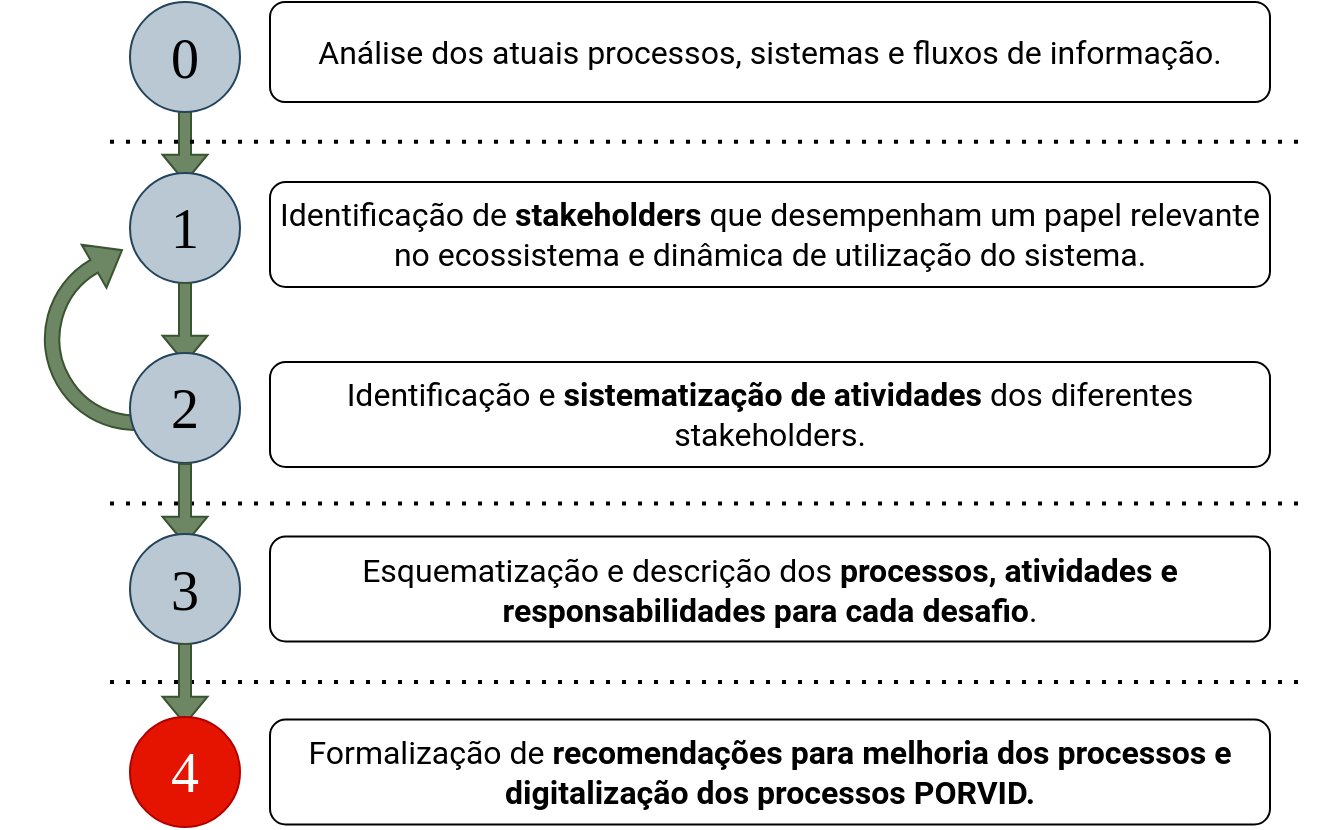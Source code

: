 <mxfile version="15.8.7" type="device" pages="2"><diagram id="vOiLiHTchJWyG5rr7u50" name="Metodologia"><mxGraphModel dx="760" dy="618" grid="1" gridSize="10" guides="1" tooltips="1" connect="1" arrows="1" fold="1" page="1" pageScale="1" pageWidth="1654" pageHeight="1169" math="0" shadow="0"><root><mxCell id="0"/><mxCell id="1" parent="0"/><mxCell id="b5DcUwUmVqrLV5Ib8g4v-7" value="" style="html=1;shadow=0;dashed=0;align=center;verticalAlign=middle;shape=mxgraph.arrows2.uTurnArrow;dy=3.65;arrowHead=24.79;dx2=16.1;fontSize=16;fillColor=#6d8764;strokeColor=#3A5431;rotation=-30;fontColor=#ffffff;" parent="1" vertex="1"><mxGeometry x="50" y="172.5" width="20" height="100" as="geometry"/></mxCell><mxCell id="b5DcUwUmVqrLV5Ib8g4v-11" value="" style="shape=singleArrow;direction=south;whiteSpace=wrap;html=1;fontSize=16;align=center;fillColor=#6d8764;strokeColor=#3A5431;arrowWidth=0.267;arrowSize=0.342;fontColor=#ffffff;" parent="1" vertex="1"><mxGeometry x="106.25" y="90" width="22.5" height="40" as="geometry"/></mxCell><mxCell id="b5DcUwUmVqrLV5Ib8g4v-12" value="0" style="ellipse;whiteSpace=wrap;html=1;aspect=fixed;fontSize=28;align=center;fillColor=#bac8d3;strokeColor=#23445d;verticalAlign=middle;fontFamily=Cairo;fontSource=https%3A%2F%2Ffonts.googleapis.com%2Fcss%3Ffamily%3DCairo;" parent="1" vertex="1"><mxGeometry x="90" y="40" width="55" height="55" as="geometry"/></mxCell><mxCell id="b5DcUwUmVqrLV5Ib8g4v-14" value="" style="endArrow=none;dashed=1;html=1;dashPattern=1 3;strokeWidth=2;fontSize=17;" parent="1" edge="1"><mxGeometry width="50" height="50" relative="1" as="geometry"><mxPoint x="80" y="109.9" as="sourcePoint"/><mxPoint x="680" y="109.9" as="targetPoint"/></mxGeometry></mxCell><mxCell id="b5DcUwUmVqrLV5Ib8g4v-19" value="" style="endArrow=none;dashed=1;html=1;dashPattern=1 3;strokeWidth=2;fontSize=17;" parent="1" edge="1"><mxGeometry width="50" height="50" relative="1" as="geometry"><mxPoint x="80" y="380" as="sourcePoint"/><mxPoint x="680" y="380" as="targetPoint"/></mxGeometry></mxCell><mxCell id="b5DcUwUmVqrLV5Ib8g4v-29" value="Análise dos atuais processos, sistemas e fluxos de informação." style="rounded=1;whiteSpace=wrap;html=1;fontSize=16;align=center;fontFamily=Roboto;fontSource=https%3A%2F%2Ffonts.googleapis.com%2Fcss%3Ffamily%3DRoboto;" parent="1" vertex="1"><mxGeometry x="160" y="40" width="500" height="50" as="geometry"/></mxCell><mxCell id="b5DcUwUmVqrLV5Ib8g4v-30" value="Identificação de &lt;b&gt;stakeholders&lt;/b&gt; que desempenham um papel relevante no ecossistema e dinâmica de utilização do sistema." style="rounded=1;whiteSpace=wrap;html=1;fontSize=16;align=center;fontFamily=Roboto;fontSource=https%3A%2F%2Ffonts.googleapis.com%2Fcss%3Ffamily%3DRoboto;" parent="1" vertex="1"><mxGeometry x="160" y="130" width="500" height="52.5" as="geometry"/></mxCell><mxCell id="b5DcUwUmVqrLV5Ib8g4v-34" value="Identificação e &lt;b&gt;sistematização de atividades&lt;/b&gt;&amp;nbsp;dos diferentes stakeholders." style="rounded=1;whiteSpace=wrap;html=1;fontSize=16;align=center;fontFamily=Roboto;fontSource=https%3A%2F%2Ffonts.googleapis.com%2Fcss%3Ffamily%3DRoboto;" parent="1" vertex="1"><mxGeometry x="160" y="220" width="500" height="52.5" as="geometry"/></mxCell><mxCell id="b5DcUwUmVqrLV5Ib8g4v-35" value="Esquematização e descrição&amp;nbsp;dos &lt;b&gt;processos, atividades e responsabilidades para cada desafio&lt;/b&gt;." style="rounded=1;whiteSpace=wrap;html=1;fontSize=16;align=center;fontFamily=Roboto;fontSource=https%3A%2F%2Ffonts.googleapis.com%2Fcss%3Ffamily%3DRoboto;" parent="1" vertex="1"><mxGeometry x="160" y="307.25" width="500" height="52.5" as="geometry"/></mxCell><mxCell id="b5DcUwUmVqrLV5Ib8g4v-36" value="Formalização de &lt;b&gt;recomendações para melhoria dos processos e digitalização dos processos PORVID.&lt;/b&gt;" style="rounded=1;whiteSpace=wrap;html=1;fontSize=16;align=center;fontFamily=Roboto;fontSource=https%3A%2F%2Ffonts.googleapis.com%2Fcss%3Ffamily%3DRoboto;" parent="1" vertex="1"><mxGeometry x="160" y="398.75" width="500" height="52.5" as="geometry"/></mxCell><mxCell id="b5DcUwUmVqrLV5Ib8g4v-37" value="" style="endArrow=none;dashed=1;html=1;dashPattern=1 3;strokeWidth=2;fontSize=17;" parent="1" edge="1"><mxGeometry width="50" height="50" relative="1" as="geometry"><mxPoint x="80" y="290.76" as="sourcePoint"/><mxPoint x="680" y="290.76" as="targetPoint"/></mxGeometry></mxCell><mxCell id="b5DcUwUmVqrLV5Ib8g4v-38" value="1" style="ellipse;whiteSpace=wrap;html=1;aspect=fixed;fontSize=28;align=center;fillColor=#bac8d3;strokeColor=#23445d;verticalAlign=middle;fontFamily=Cairo;fontSource=https%3A%2F%2Ffonts.googleapis.com%2Fcss%3Ffamily%3DCairo;" parent="1" vertex="1"><mxGeometry x="90" y="125.5" width="55" height="55" as="geometry"/></mxCell><mxCell id="b5DcUwUmVqrLV5Ib8g4v-41" value="" style="shape=singleArrow;direction=south;whiteSpace=wrap;html=1;fontSize=16;align=center;fillColor=#6d8764;strokeColor=#3A5431;arrowWidth=0.267;arrowSize=0.342;fontColor=#ffffff;" parent="1" vertex="1"><mxGeometry x="106.25" y="180.5" width="22.5" height="40" as="geometry"/></mxCell><mxCell id="b5DcUwUmVqrLV5Ib8g4v-39" value="2" style="ellipse;whiteSpace=wrap;html=1;aspect=fixed;fontSize=28;align=center;fillColor=#bac8d3;strokeColor=#23445d;verticalAlign=middle;fontFamily=Cairo;fontSource=https%3A%2F%2Ffonts.googleapis.com%2Fcss%3Ffamily%3DCairo;" parent="1" vertex="1"><mxGeometry x="90" y="215.5" width="55" height="55" as="geometry"/></mxCell><mxCell id="b5DcUwUmVqrLV5Ib8g4v-43" value="" style="shape=singleArrow;direction=south;whiteSpace=wrap;html=1;fontSize=16;align=center;fillColor=#6d8764;strokeColor=#3A5431;arrowWidth=0.267;arrowSize=0.342;fontColor=#ffffff;" parent="1" vertex="1"><mxGeometry x="106.25" y="271" width="22.5" height="40" as="geometry"/></mxCell><mxCell id="b5DcUwUmVqrLV5Ib8g4v-42" value="3" style="ellipse;whiteSpace=wrap;html=1;aspect=fixed;fontSize=28;align=center;fillColor=#bac8d3;strokeColor=#23445d;verticalAlign=middle;fontFamily=Cairo;fontSource=https%3A%2F%2Ffonts.googleapis.com%2Fcss%3Ffamily%3DCairo;" parent="1" vertex="1"><mxGeometry x="90" y="306" width="55" height="55" as="geometry"/></mxCell><mxCell id="b5DcUwUmVqrLV5Ib8g4v-45" value="" style="shape=singleArrow;direction=south;whiteSpace=wrap;html=1;fontSize=16;align=center;fillColor=#6d8764;strokeColor=#3A5431;arrowWidth=0.267;arrowSize=0.342;fontColor=#ffffff;" parent="1" vertex="1"><mxGeometry x="106.25" y="361" width="22.5" height="40" as="geometry"/></mxCell><mxCell id="b5DcUwUmVqrLV5Ib8g4v-44" value="4" style="ellipse;whiteSpace=wrap;html=1;aspect=fixed;fontSize=28;align=center;fillColor=#e51400;strokeColor=#B20000;verticalAlign=middle;fontFamily=Cairo;fontSource=https%3A%2F%2Ffonts.googleapis.com%2Fcss%3Ffamily%3DCairo;fontColor=#ffffff;" parent="1" vertex="1"><mxGeometry x="90" y="397.5" width="55" height="55" as="geometry"/></mxCell></root></mxGraphModel></diagram><diagram id="HIuJg13JtoECa12HH7DJ" name="Modelo Dados"><mxGraphModel dx="2031" dy="1149" grid="1" gridSize="10" guides="1" tooltips="1" connect="1" arrows="1" fold="1" page="1" pageScale="1" pageWidth="1654" pageHeight="1169" math="0" shadow="0"><root><mxCell id="xfrwH1zsUmSSwMuZwdqn-0"/><mxCell id="xfrwH1zsUmSSwMuZwdqn-1" parent="xfrwH1zsUmSSwMuZwdqn-0"/><mxCell id="C9nhMGc-4jMR0TBfXfpE-0" value="1..*" style="rounded=0;orthogonalLoop=1;jettySize=auto;html=1;fontFamily=Roboto;fontSource=https%3A%2F%2Ffonts.googleapis.com%2Fcss%3Ffamily%3DRoboto;fontSize=15;endArrow=none;endFill=0;labelBackgroundColor=none;" edge="1" parent="xfrwH1zsUmSSwMuZwdqn-1" source="C9nhMGc-4jMR0TBfXfpE-1" target="C9nhMGc-4jMR0TBfXfpE-5"><mxGeometry x="-0.774" y="-20" relative="1" as="geometry"><mxPoint as="offset"/></mxGeometry></mxCell><mxCell id="C9nhMGc-4jMR0TBfXfpE-1" value="payload" style="swimlane;fontStyle=2;childLayout=stackLayout;horizontal=1;startSize=26;fillColor=none;horizontalStack=0;resizeParent=1;resizeParentMax=0;resizeLast=0;collapsible=1;marginBottom=0;fontFamily=Roboto;fontSource=https%3A%2F%2Ffonts.googleapis.com%2Fcss%3Ffamily%3DRoboto;fontSize=15;" vertex="1" parent="xfrwH1zsUmSSwMuZwdqn-1"><mxGeometry x="40" y="40" width="180" height="104" as="geometry"/></mxCell><mxCell id="C9nhMGc-4jMR0TBfXfpE-2" value="+ geocode: string" style="text;strokeColor=none;fillColor=none;align=left;verticalAlign=top;spacingLeft=4;spacingRight=4;overflow=hidden;rotatable=0;points=[[0,0.5],[1,0.5]];portConstraint=eastwest;fontFamily=Roboto;fontSource=https%3A%2F%2Ffonts.googleapis.com%2Fcss%3Ffamily%3DRoboto;fontSize=15;" vertex="1" parent="C9nhMGc-4jMR0TBfXfpE-1"><mxGeometry y="26" width="180" height="26" as="geometry"/></mxCell><mxCell id="C9nhMGc-4jMR0TBfXfpE-3" value="+ variety: string" style="text;strokeColor=none;fillColor=none;align=left;verticalAlign=top;spacingLeft=4;spacingRight=4;overflow=hidden;rotatable=0;points=[[0,0.5],[1,0.5]];portConstraint=eastwest;fontFamily=Roboto;fontSource=https%3A%2F%2Ffonts.googleapis.com%2Fcss%3Ffamily%3DRoboto;fontSize=15;" vertex="1" parent="C9nhMGc-4jMR0TBfXfpE-1"><mxGeometry y="52" width="180" height="26" as="geometry"/></mxCell><mxCell id="C9nhMGc-4jMR0TBfXfpE-4" value="+ year: int" style="text;strokeColor=none;fillColor=none;align=left;verticalAlign=top;spacingLeft=4;spacingRight=4;overflow=hidden;rotatable=0;points=[[0,0.5],[1,0.5]];portConstraint=eastwest;fontFamily=Roboto;fontSource=https%3A%2F%2Ffonts.googleapis.com%2Fcss%3Ffamily%3DRoboto;fontSize=15;" vertex="1" parent="C9nhMGc-4jMR0TBfXfpE-1"><mxGeometry y="78" width="180" height="26" as="geometry"/></mxCell><mxCell id="C9nhMGc-4jMR0TBfXfpE-5" value="payload" style="swimlane;fontStyle=2;childLayout=stackLayout;horizontal=1;startSize=26;fillColor=none;horizontalStack=0;resizeParent=1;resizeParentMax=0;resizeLast=0;collapsible=1;marginBottom=0;fontFamily=Roboto;fontSource=https%3A%2F%2Ffonts.googleapis.com%2Fcss%3Ffamily%3DRoboto;fontSize=15;" vertex="1" parent="xfrwH1zsUmSSwMuZwdqn-1"><mxGeometry x="250" y="250" width="180" height="104" as="geometry"/></mxCell><mxCell id="C9nhMGc-4jMR0TBfXfpE-6" value="+ geocode: string" style="text;strokeColor=none;fillColor=none;align=left;verticalAlign=top;spacingLeft=4;spacingRight=4;overflow=hidden;rotatable=0;points=[[0,0.5],[1,0.5]];portConstraint=eastwest;fontFamily=Roboto;fontSource=https%3A%2F%2Ffonts.googleapis.com%2Fcss%3Ffamily%3DRoboto;fontSize=15;" vertex="1" parent="C9nhMGc-4jMR0TBfXfpE-5"><mxGeometry y="26" width="180" height="26" as="geometry"/></mxCell><mxCell id="C9nhMGc-4jMR0TBfXfpE-7" value="+ variety: string" style="text;strokeColor=none;fillColor=none;align=left;verticalAlign=top;spacingLeft=4;spacingRight=4;overflow=hidden;rotatable=0;points=[[0,0.5],[1,0.5]];portConstraint=eastwest;fontFamily=Roboto;fontSource=https%3A%2F%2Ffonts.googleapis.com%2Fcss%3Ffamily%3DRoboto;fontSize=15;" vertex="1" parent="C9nhMGc-4jMR0TBfXfpE-5"><mxGeometry y="52" width="180" height="26" as="geometry"/></mxCell><mxCell id="C9nhMGc-4jMR0TBfXfpE-8" value="+ year: int" style="text;strokeColor=none;fillColor=none;align=left;verticalAlign=top;spacingLeft=4;spacingRight=4;overflow=hidden;rotatable=0;points=[[0,0.5],[1,0.5]];portConstraint=eastwest;fontFamily=Roboto;fontSource=https%3A%2F%2Ffonts.googleapis.com%2Fcss%3Ffamily%3DRoboto;fontSize=15;" vertex="1" parent="C9nhMGc-4jMR0TBfXfpE-5"><mxGeometry y="78" width="180" height="26" as="geometry"/></mxCell></root></mxGraphModel></diagram></mxfile>